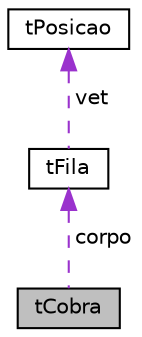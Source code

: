 digraph "tCobra"
{
 // LATEX_PDF_SIZE
  edge [fontname="Helvetica",fontsize="10",labelfontname="Helvetica",labelfontsize="10"];
  node [fontname="Helvetica",fontsize="10",shape=record];
  Node1 [label="tCobra",height=0.2,width=0.4,color="black", fillcolor="grey75", style="filled", fontcolor="black",tooltip="Representa a cobra no mapa."];
  Node2 -> Node1 [dir="back",color="darkorchid3",fontsize="10",style="dashed",label=" corpo" ,fontname="Helvetica"];
  Node2 [label="tFila",height=0.2,width=0.4,color="black", fillcolor="white", style="filled",URL="$structtFila.html",tooltip="Representa uma estrultura de dados fila, de fluxo FIFO."];
  Node3 -> Node2 [dir="back",color="darkorchid3",fontsize="10",style="dashed",label=" vet" ,fontname="Helvetica"];
  Node3 [label="tPosicao",height=0.2,width=0.4,color="black", fillcolor="white", style="filled",URL="$structtPosicao.html",tooltip="Representa uma posicao em uma matriz bidimensional."];
}
